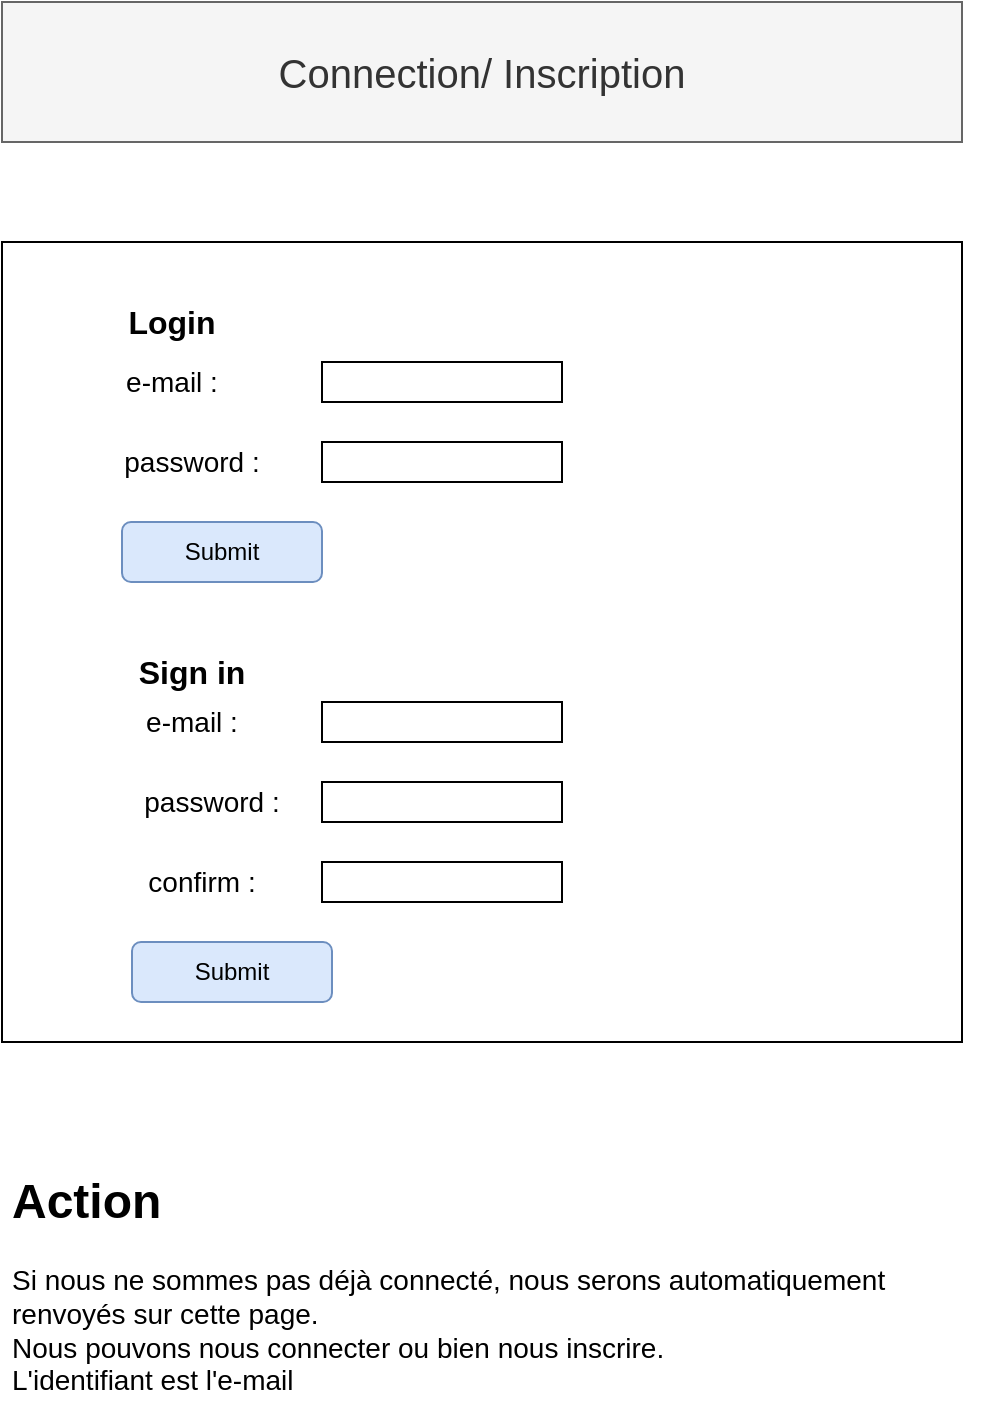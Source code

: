 <mxfile version="14.4.3" type="device"><diagram id="aSIUs51L8jPyT2vFFWmj" name="Page-1"><mxGraphModel dx="1350" dy="816" grid="1" gridSize="10" guides="1" tooltips="1" connect="1" arrows="1" fold="1" page="1" pageScale="1" pageWidth="827" pageHeight="1169" math="0" shadow="0"><root><mxCell id="0"/><mxCell id="1" parent="0"/><mxCell id="nvwmnlBQry-Sz4j34O7k-1" value="&lt;span style=&quot;font-size: 20px&quot;&gt;Connection/ Inscription&lt;/span&gt;" style="text;html=1;align=center;verticalAlign=middle;whiteSpace=wrap;rounded=0;fillColor=#f5f5f5;strokeColor=#666666;fontColor=#333333;" vertex="1" parent="1"><mxGeometry x="140" y="60" width="480" height="70" as="geometry"/></mxCell><mxCell id="nvwmnlBQry-Sz4j34O7k-3" value="" style="rounded=0;whiteSpace=wrap;html=1;" vertex="1" parent="1"><mxGeometry x="140" y="180" width="480" height="400" as="geometry"/></mxCell><mxCell id="nvwmnlBQry-Sz4j34O7k-4" value="&lt;b&gt;&lt;font style=&quot;font-size: 16px&quot;&gt;Login&lt;/font&gt;&lt;/b&gt;" style="text;html=1;strokeColor=none;fillColor=none;align=center;verticalAlign=middle;whiteSpace=wrap;rounded=0;" vertex="1" parent="1"><mxGeometry x="190" y="210" width="70" height="20" as="geometry"/></mxCell><mxCell id="nvwmnlBQry-Sz4j34O7k-6" value="&lt;font style=&quot;font-size: 14px&quot;&gt;e-mail :&lt;/font&gt;" style="text;html=1;strokeColor=none;fillColor=none;align=center;verticalAlign=middle;whiteSpace=wrap;rounded=0;" vertex="1" parent="1"><mxGeometry x="200" y="240" width="50" height="20" as="geometry"/></mxCell><mxCell id="nvwmnlBQry-Sz4j34O7k-7" value="" style="rounded=0;whiteSpace=wrap;html=1;" vertex="1" parent="1"><mxGeometry x="300" y="240" width="120" height="20" as="geometry"/></mxCell><mxCell id="nvwmnlBQry-Sz4j34O7k-8" value="" style="rounded=0;whiteSpace=wrap;html=1;" vertex="1" parent="1"><mxGeometry x="300" y="280" width="120" height="20" as="geometry"/></mxCell><mxCell id="nvwmnlBQry-Sz4j34O7k-9" value="&lt;span style=&quot;font-size: 14px&quot;&gt;password :&lt;/span&gt;" style="text;html=1;strokeColor=none;fillColor=none;align=center;verticalAlign=middle;whiteSpace=wrap;rounded=0;" vertex="1" parent="1"><mxGeometry x="200" y="280" width="70" height="20" as="geometry"/></mxCell><mxCell id="nvwmnlBQry-Sz4j34O7k-10" value="Submit" style="rounded=1;whiteSpace=wrap;html=1;fillColor=#dae8fc;strokeColor=#6c8ebf;" vertex="1" parent="1"><mxGeometry x="200" y="320" width="100" height="30" as="geometry"/></mxCell><mxCell id="nvwmnlBQry-Sz4j34O7k-11" value="&lt;b&gt;&lt;font style=&quot;font-size: 16px&quot;&gt;Sign in&lt;/font&gt;&lt;/b&gt;" style="text;html=1;strokeColor=none;fillColor=none;align=center;verticalAlign=middle;whiteSpace=wrap;rounded=0;" vertex="1" parent="1"><mxGeometry x="195" y="380" width="80" height="30" as="geometry"/></mxCell><mxCell id="nvwmnlBQry-Sz4j34O7k-12" value="&lt;font style=&quot;font-size: 14px&quot;&gt;e-mail :&lt;/font&gt;" style="text;html=1;strokeColor=none;fillColor=none;align=center;verticalAlign=middle;whiteSpace=wrap;rounded=0;" vertex="1" parent="1"><mxGeometry x="210" y="410" width="50" height="20" as="geometry"/></mxCell><mxCell id="nvwmnlBQry-Sz4j34O7k-13" value="" style="rounded=0;whiteSpace=wrap;html=1;" vertex="1" parent="1"><mxGeometry x="300" y="410" width="120" height="20" as="geometry"/></mxCell><mxCell id="nvwmnlBQry-Sz4j34O7k-14" value="" style="rounded=0;whiteSpace=wrap;html=1;" vertex="1" parent="1"><mxGeometry x="300" y="450" width="120" height="20" as="geometry"/></mxCell><mxCell id="nvwmnlBQry-Sz4j34O7k-15" value="&lt;span style=&quot;font-size: 14px&quot;&gt;password :&lt;/span&gt;" style="text;html=1;strokeColor=none;fillColor=none;align=center;verticalAlign=middle;whiteSpace=wrap;rounded=0;" vertex="1" parent="1"><mxGeometry x="210" y="450" width="70" height="20" as="geometry"/></mxCell><mxCell id="nvwmnlBQry-Sz4j34O7k-16" value="" style="rounded=0;whiteSpace=wrap;html=1;" vertex="1" parent="1"><mxGeometry x="300" y="490" width="120" height="20" as="geometry"/></mxCell><mxCell id="nvwmnlBQry-Sz4j34O7k-17" value="&lt;span style=&quot;font-size: 14px&quot;&gt;confirm :&lt;/span&gt;" style="text;html=1;strokeColor=none;fillColor=none;align=center;verticalAlign=middle;whiteSpace=wrap;rounded=0;" vertex="1" parent="1"><mxGeometry x="205" y="490" width="70" height="20" as="geometry"/></mxCell><mxCell id="nvwmnlBQry-Sz4j34O7k-18" value="Submit" style="rounded=1;whiteSpace=wrap;html=1;fillColor=#dae8fc;strokeColor=#6c8ebf;" vertex="1" parent="1"><mxGeometry x="205" y="530" width="100" height="30" as="geometry"/></mxCell><mxCell id="nvwmnlBQry-Sz4j34O7k-19" value="&lt;h1&gt;Action&lt;/h1&gt;&lt;div style=&quot;font-size: 14px&quot;&gt;Si nous ne sommes pas déjà connecté, nous serons automatiquement renvoyés sur cette page.&lt;/div&gt;&lt;div style=&quot;font-size: 14px&quot;&gt;Nous pouvons nous connecter ou bien nous inscrire.&lt;/div&gt;&lt;div style=&quot;font-size: 14px&quot;&gt;L'identifiant est l'e-mail&lt;/div&gt;" style="text;html=1;strokeColor=none;fillColor=none;spacing=5;spacingTop=-20;whiteSpace=wrap;overflow=hidden;rounded=0;" vertex="1" parent="1"><mxGeometry x="140" y="640" width="490" height="120" as="geometry"/></mxCell></root></mxGraphModel></diagram></mxfile>
